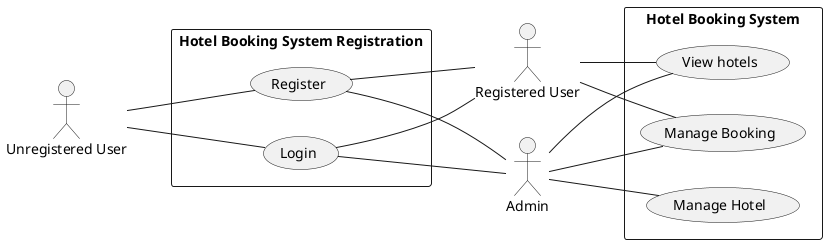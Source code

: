 @startuml Hotel Booking System Use Case Diagram

left to right direction

actor "Unregistered User" as unregisteredUser
actor "Registered User" as registeredUser
actor "Admin" as admin

rectangle "Hotel Booking System Registration" {
  usecase "Register" as register
  usecase "Login" as login
}

unregisteredUser -- register
unregisteredUser -- login

register -- registeredUser
register -- admin

login -- registeredUser
login -- admin

rectangle "Hotel Booking System" {
  usecase "View hotels" as view
  usecase "Manage Booking" as manageBooking
  usecase "Manage Hotel" as manageHotel
}

registeredUser -- view
registeredUser -- manageBooking

admin -- view
admin -- manageBooking
admin -- manageHotel

@enduml